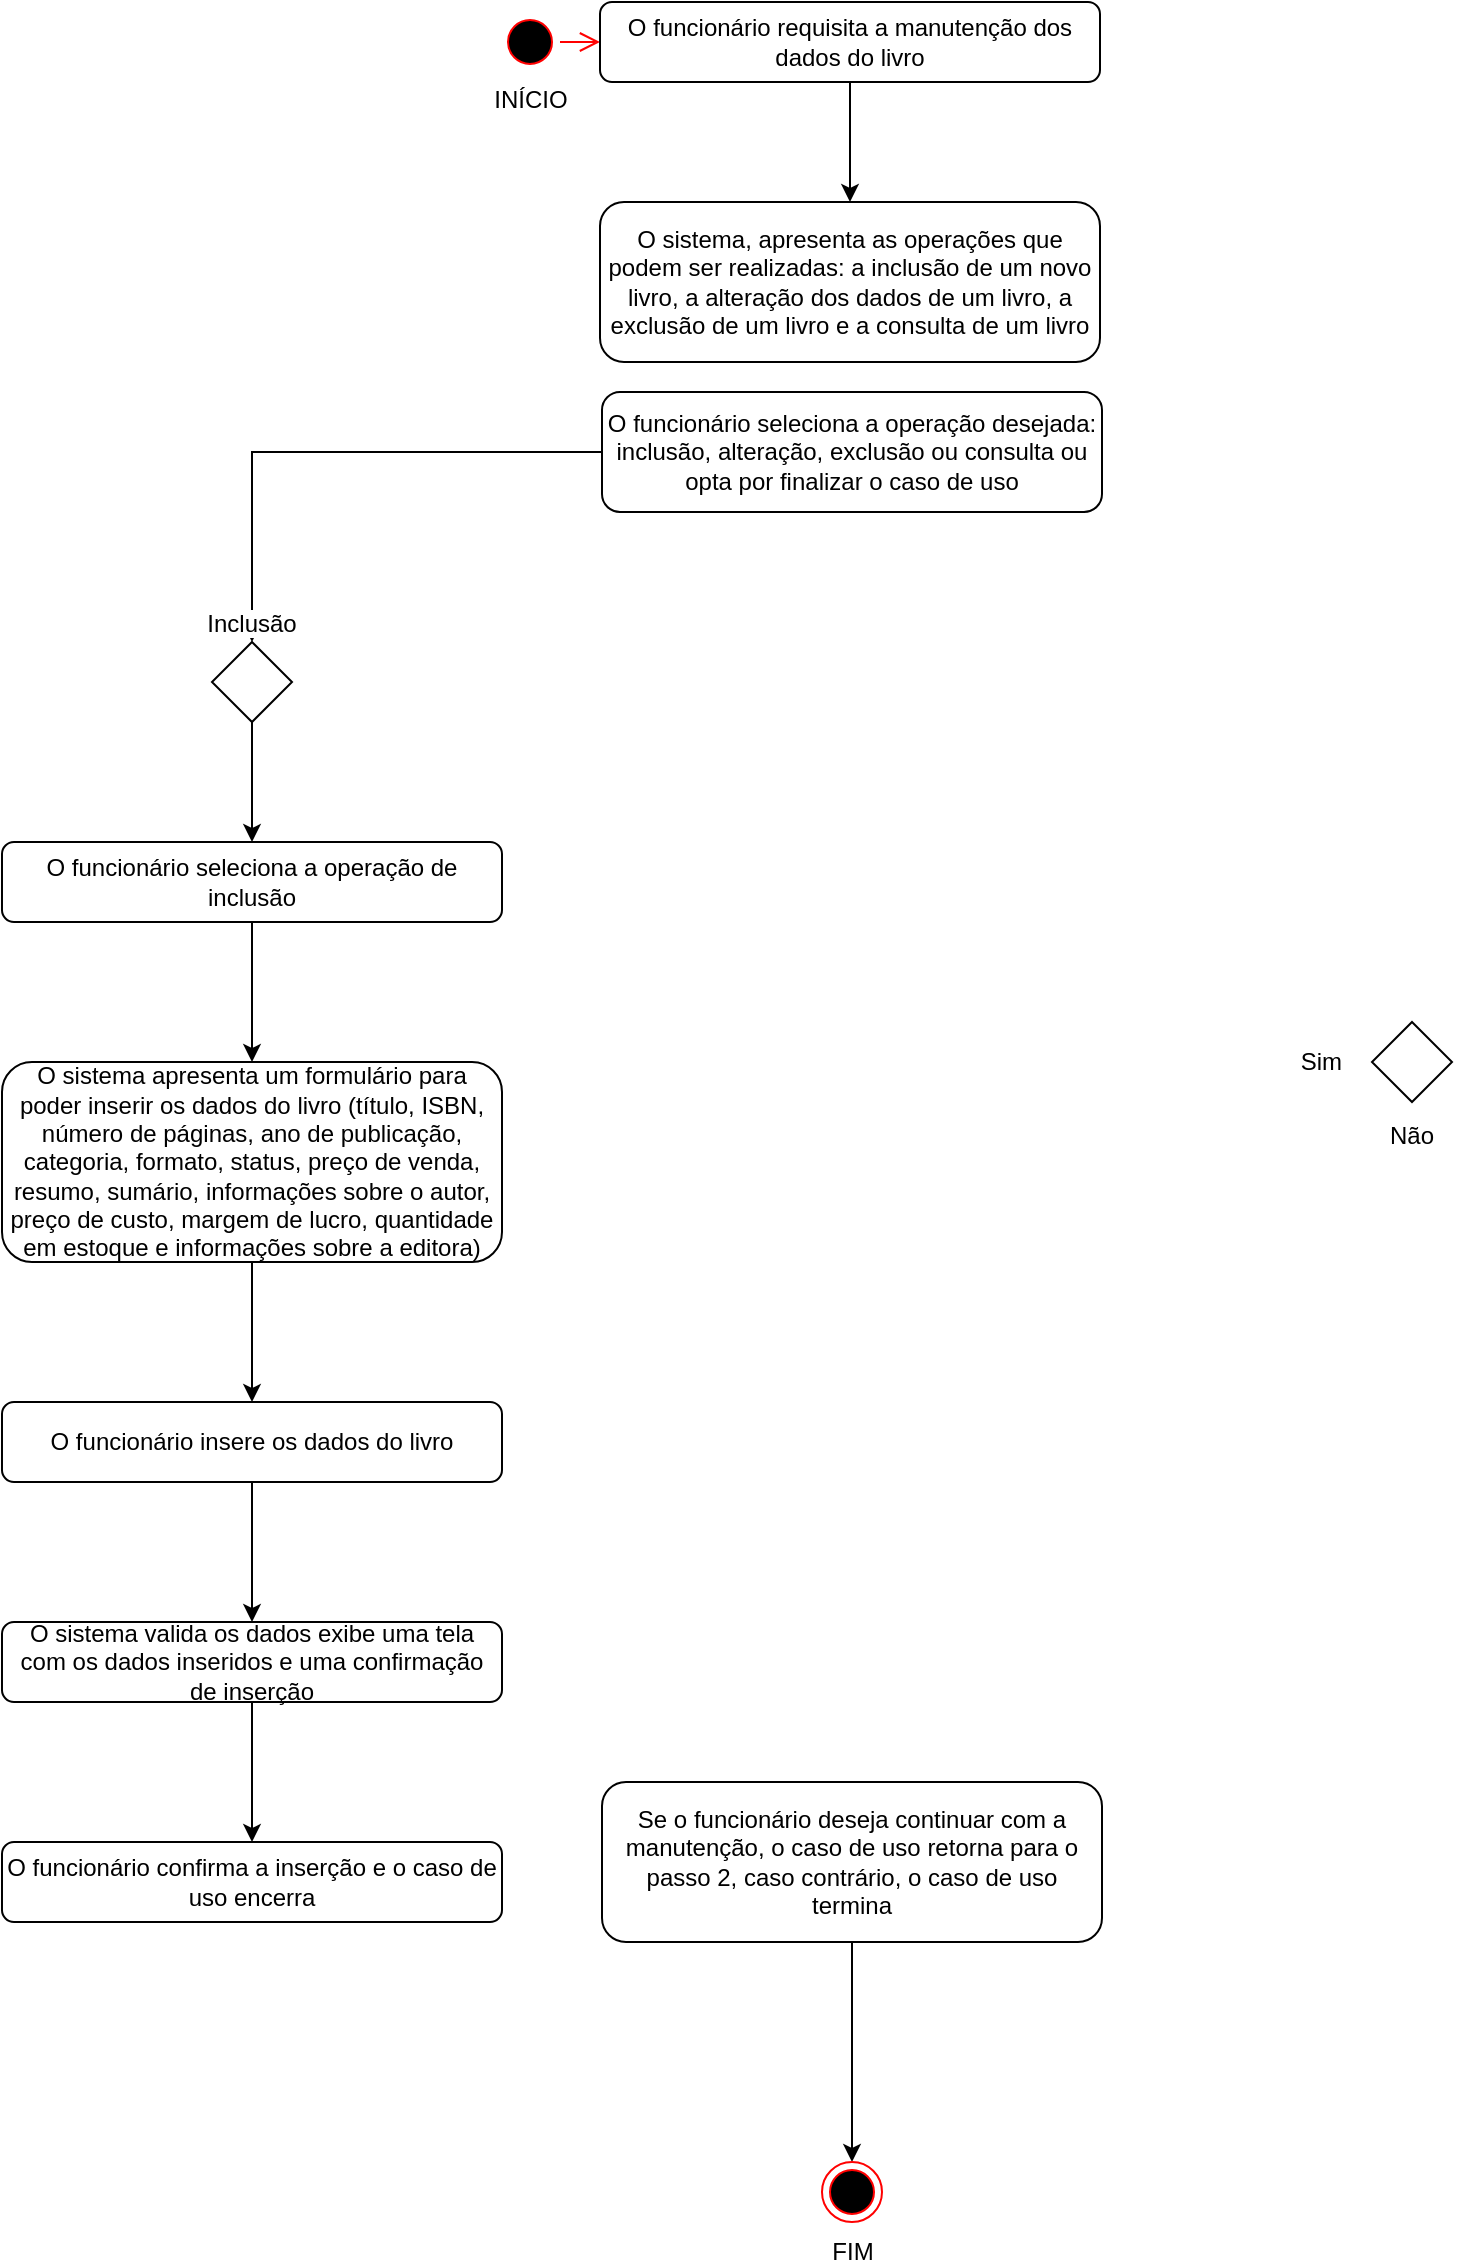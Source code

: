 <mxfile version="21.2.1" type="github">
  <diagram name="Página-1" id="4z89tsGptPQQodIInoYD">
    <mxGraphModel dx="2187" dy="795" grid="1" gridSize="10" guides="1" tooltips="1" connect="1" arrows="1" fold="1" page="1" pageScale="1" pageWidth="827" pageHeight="1169" math="0" shadow="0">
      <root>
        <mxCell id="0" />
        <mxCell id="1" parent="0" />
        <mxCell id="QMWMNx0dkZ8oT64IAFHo-1" value="INÍCIO" style="ellipse;html=1;shape=startState;fillColor=#000000;strokeColor=#ff0000;labelPosition=center;verticalLabelPosition=bottom;align=center;verticalAlign=top;" parent="1" vertex="1">
          <mxGeometry x="-578" y="25" width="30" height="30" as="geometry" />
        </mxCell>
        <mxCell id="QMWMNx0dkZ8oT64IAFHo-2" value="" style="edgeStyle=orthogonalEdgeStyle;html=1;verticalAlign=bottom;endArrow=open;endSize=8;strokeColor=#ff0000;rounded=0;entryX=0;entryY=0.5;entryDx=0;entryDy=0;" parent="1" source="QMWMNx0dkZ8oT64IAFHo-1" target="QMWMNx0dkZ8oT64IAFHo-6" edge="1">
          <mxGeometry relative="1" as="geometry">
            <mxPoint x="-532" y="135" as="targetPoint" />
          </mxGeometry>
        </mxCell>
        <mxCell id="XqJy5FtLw2MlF9qePq-H-62" value="" style="edgeStyle=orthogonalEdgeStyle;rounded=0;orthogonalLoop=1;jettySize=auto;html=1;" parent="1" source="QMWMNx0dkZ8oT64IAFHo-6" target="XqJy5FtLw2MlF9qePq-H-61" edge="1">
          <mxGeometry relative="1" as="geometry" />
        </mxCell>
        <mxCell id="QMWMNx0dkZ8oT64IAFHo-6" value="O funcionário requisita a manutenção dos dados do livro" style="rounded=1;whiteSpace=wrap;html=1;" parent="1" vertex="1">
          <mxGeometry x="-528" y="20" width="250" height="40" as="geometry" />
        </mxCell>
        <mxCell id="-YIbKwoVMx-tm1696TCW-6" style="edgeStyle=orthogonalEdgeStyle;rounded=0;orthogonalLoop=1;jettySize=auto;html=1;entryX=0.5;entryY=0;entryDx=0;entryDy=0;" parent="1" source="QMWMNx0dkZ8oT64IAFHo-7" target="XqJy5FtLw2MlF9qePq-H-64" edge="1">
          <mxGeometry relative="1" as="geometry">
            <mxPoint x="-700" y="350" as="targetPoint" />
          </mxGeometry>
        </mxCell>
        <mxCell id="QMWMNx0dkZ8oT64IAFHo-7" value="O funcionário seleciona a operação desejada: inclusão, alteração, exclusão ou consulta ou opta por finalizar o caso de uso" style="rounded=1;whiteSpace=wrap;html=1;" parent="1" vertex="1">
          <mxGeometry x="-527" y="215" width="250" height="60" as="geometry" />
        </mxCell>
        <mxCell id="-YIbKwoVMx-tm1696TCW-3" style="edgeStyle=orthogonalEdgeStyle;rounded=0;orthogonalLoop=1;jettySize=auto;html=1;" parent="1" source="QMWMNx0dkZ8oT64IAFHo-8" target="XqJy5FtLw2MlF9qePq-H-10" edge="1">
          <mxGeometry relative="1" as="geometry" />
        </mxCell>
        <mxCell id="QMWMNx0dkZ8oT64IAFHo-8" value="Se o funcionário deseja continuar com a manutenção, o caso de uso retorna para o passo 2, caso contrário, o caso de uso termina" style="rounded=1;whiteSpace=wrap;html=1;" parent="1" vertex="1">
          <mxGeometry x="-527" y="910" width="250" height="80" as="geometry" />
        </mxCell>
        <mxCell id="QMWMNx0dkZ8oT64IAFHo-35" value="Não&#xa;" style="strokeWidth=1;shape=mxgraph.flowchart.decision;verticalAlign=top;labelPosition=center;verticalLabelPosition=bottom;align=center;spacing=5;labelBackgroundColor=default;strokeColor=default;shadow=0;" parent="1" vertex="1">
          <mxGeometry x="-142" y="530" width="40" height="40" as="geometry" />
        </mxCell>
        <mxCell id="XqJy5FtLw2MlF9qePq-H-10" value="&lt;div&gt;FIM&lt;/div&gt;" style="ellipse;html=1;shape=endState;fillColor=#000000;strokeColor=#ff0000;align=center;verticalAlign=middle;labelPosition=center;verticalLabelPosition=bottom;" parent="1" vertex="1">
          <mxGeometry x="-417" y="1100" width="30" height="30" as="geometry" />
        </mxCell>
        <mxCell id="XqJy5FtLw2MlF9qePq-H-54" value="Sim" style="text;html=1;strokeColor=none;fillColor=none;align=right;verticalAlign=middle;whiteSpace=wrap;rounded=0;labelBackgroundColor=default;spacing=5;fontSize=12;textDirection=ltr;labelPosition=left;verticalLabelPosition=middle;" parent="1" vertex="1">
          <mxGeometry x="-152" y="535" width="60" height="30" as="geometry" />
        </mxCell>
        <mxCell id="XqJy5FtLw2MlF9qePq-H-61" value="O sistema, apresenta as operações que podem ser realizadas: a inclusão de um novo livro, a alteração dos dados de um livro, a exclusão de um livro e a consulta de um livro" style="rounded=1;whiteSpace=wrap;html=1;" parent="1" vertex="1">
          <mxGeometry x="-528" y="120" width="250" height="80" as="geometry" />
        </mxCell>
        <mxCell id="XqJy5FtLw2MlF9qePq-H-69" value="" style="edgeStyle=orthogonalEdgeStyle;rounded=0;orthogonalLoop=1;jettySize=auto;html=1;" parent="1" source="XqJy5FtLw2MlF9qePq-H-64" edge="1">
          <mxGeometry relative="1" as="geometry">
            <mxPoint x="-702" y="440" as="targetPoint" />
          </mxGeometry>
        </mxCell>
        <mxCell id="XqJy5FtLw2MlF9qePq-H-64" value="Inclusão" style="rhombus;whiteSpace=wrap;html=1;labelPosition=center;verticalLabelPosition=top;align=center;verticalAlign=bottom;labelBackgroundColor=default;" parent="1" vertex="1">
          <mxGeometry x="-722" y="340" width="40" height="40" as="geometry" />
        </mxCell>
        <mxCell id="-YIbKwoVMx-tm1696TCW-8" value="" style="edgeStyle=orthogonalEdgeStyle;rounded=0;orthogonalLoop=1;jettySize=auto;html=1;" parent="1" source="XqJy5FtLw2MlF9qePq-H-68" target="-YIbKwoVMx-tm1696TCW-7" edge="1">
          <mxGeometry relative="1" as="geometry" />
        </mxCell>
        <mxCell id="XqJy5FtLw2MlF9qePq-H-68" value="O funcionário seleciona a operação de inclusão" style="rounded=1;whiteSpace=wrap;html=1;" parent="1" vertex="1">
          <mxGeometry x="-827" y="440" width="250" height="40" as="geometry" />
        </mxCell>
        <mxCell id="-YIbKwoVMx-tm1696TCW-10" value="" style="edgeStyle=orthogonalEdgeStyle;rounded=0;orthogonalLoop=1;jettySize=auto;html=1;" parent="1" source="-YIbKwoVMx-tm1696TCW-7" target="-YIbKwoVMx-tm1696TCW-9" edge="1">
          <mxGeometry relative="1" as="geometry" />
        </mxCell>
        <mxCell id="-YIbKwoVMx-tm1696TCW-7" value="O sistema apresenta um formulário para poder inserir os dados do livro (título, ISBN, número de páginas, ano de publicação, categoria, formato, status, preço de venda, resumo, sumário, informações sobre o autor, preço de custo, margem de lucro, quantidade em estoque e informações sobre a editora)" style="rounded=1;whiteSpace=wrap;html=1;" parent="1" vertex="1">
          <mxGeometry x="-827" y="550" width="250" height="100" as="geometry" />
        </mxCell>
        <mxCell id="-YIbKwoVMx-tm1696TCW-12" value="" style="edgeStyle=orthogonalEdgeStyle;rounded=0;orthogonalLoop=1;jettySize=auto;html=1;" parent="1" source="-YIbKwoVMx-tm1696TCW-9" target="-YIbKwoVMx-tm1696TCW-11" edge="1">
          <mxGeometry relative="1" as="geometry" />
        </mxCell>
        <mxCell id="-YIbKwoVMx-tm1696TCW-9" value="O funcionário insere os dados do livro" style="rounded=1;whiteSpace=wrap;html=1;" parent="1" vertex="1">
          <mxGeometry x="-827" y="720" width="250" height="40" as="geometry" />
        </mxCell>
        <mxCell id="-YIbKwoVMx-tm1696TCW-14" value="" style="edgeStyle=orthogonalEdgeStyle;rounded=0;orthogonalLoop=1;jettySize=auto;html=1;" parent="1" source="-YIbKwoVMx-tm1696TCW-11" target="-YIbKwoVMx-tm1696TCW-13" edge="1">
          <mxGeometry relative="1" as="geometry" />
        </mxCell>
        <mxCell id="-YIbKwoVMx-tm1696TCW-11" value="O sistema valida os dados exibe uma tela com os dados inseridos e uma confirmação de inserção" style="rounded=1;whiteSpace=wrap;html=1;" parent="1" vertex="1">
          <mxGeometry x="-827" y="830" width="250" height="40" as="geometry" />
        </mxCell>
        <mxCell id="-YIbKwoVMx-tm1696TCW-13" value="O funcionário confirma a inserção e o caso de uso encerra" style="rounded=1;whiteSpace=wrap;html=1;" parent="1" vertex="1">
          <mxGeometry x="-827" y="940" width="250" height="40" as="geometry" />
        </mxCell>
      </root>
    </mxGraphModel>
  </diagram>
</mxfile>

